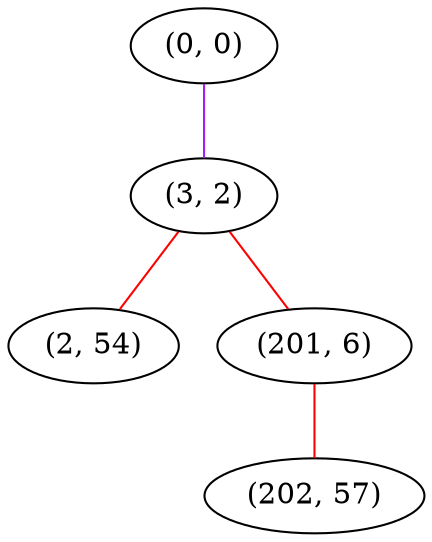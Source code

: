 graph "" {
"(0, 0)";
"(3, 2)";
"(2, 54)";
"(201, 6)";
"(202, 57)";
"(0, 0)" -- "(3, 2)"  [color=purple, key=0, weight=4];
"(3, 2)" -- "(2, 54)"  [color=red, key=0, weight=1];
"(3, 2)" -- "(201, 6)"  [color=red, key=0, weight=1];
"(201, 6)" -- "(202, 57)"  [color=red, key=0, weight=1];
}
